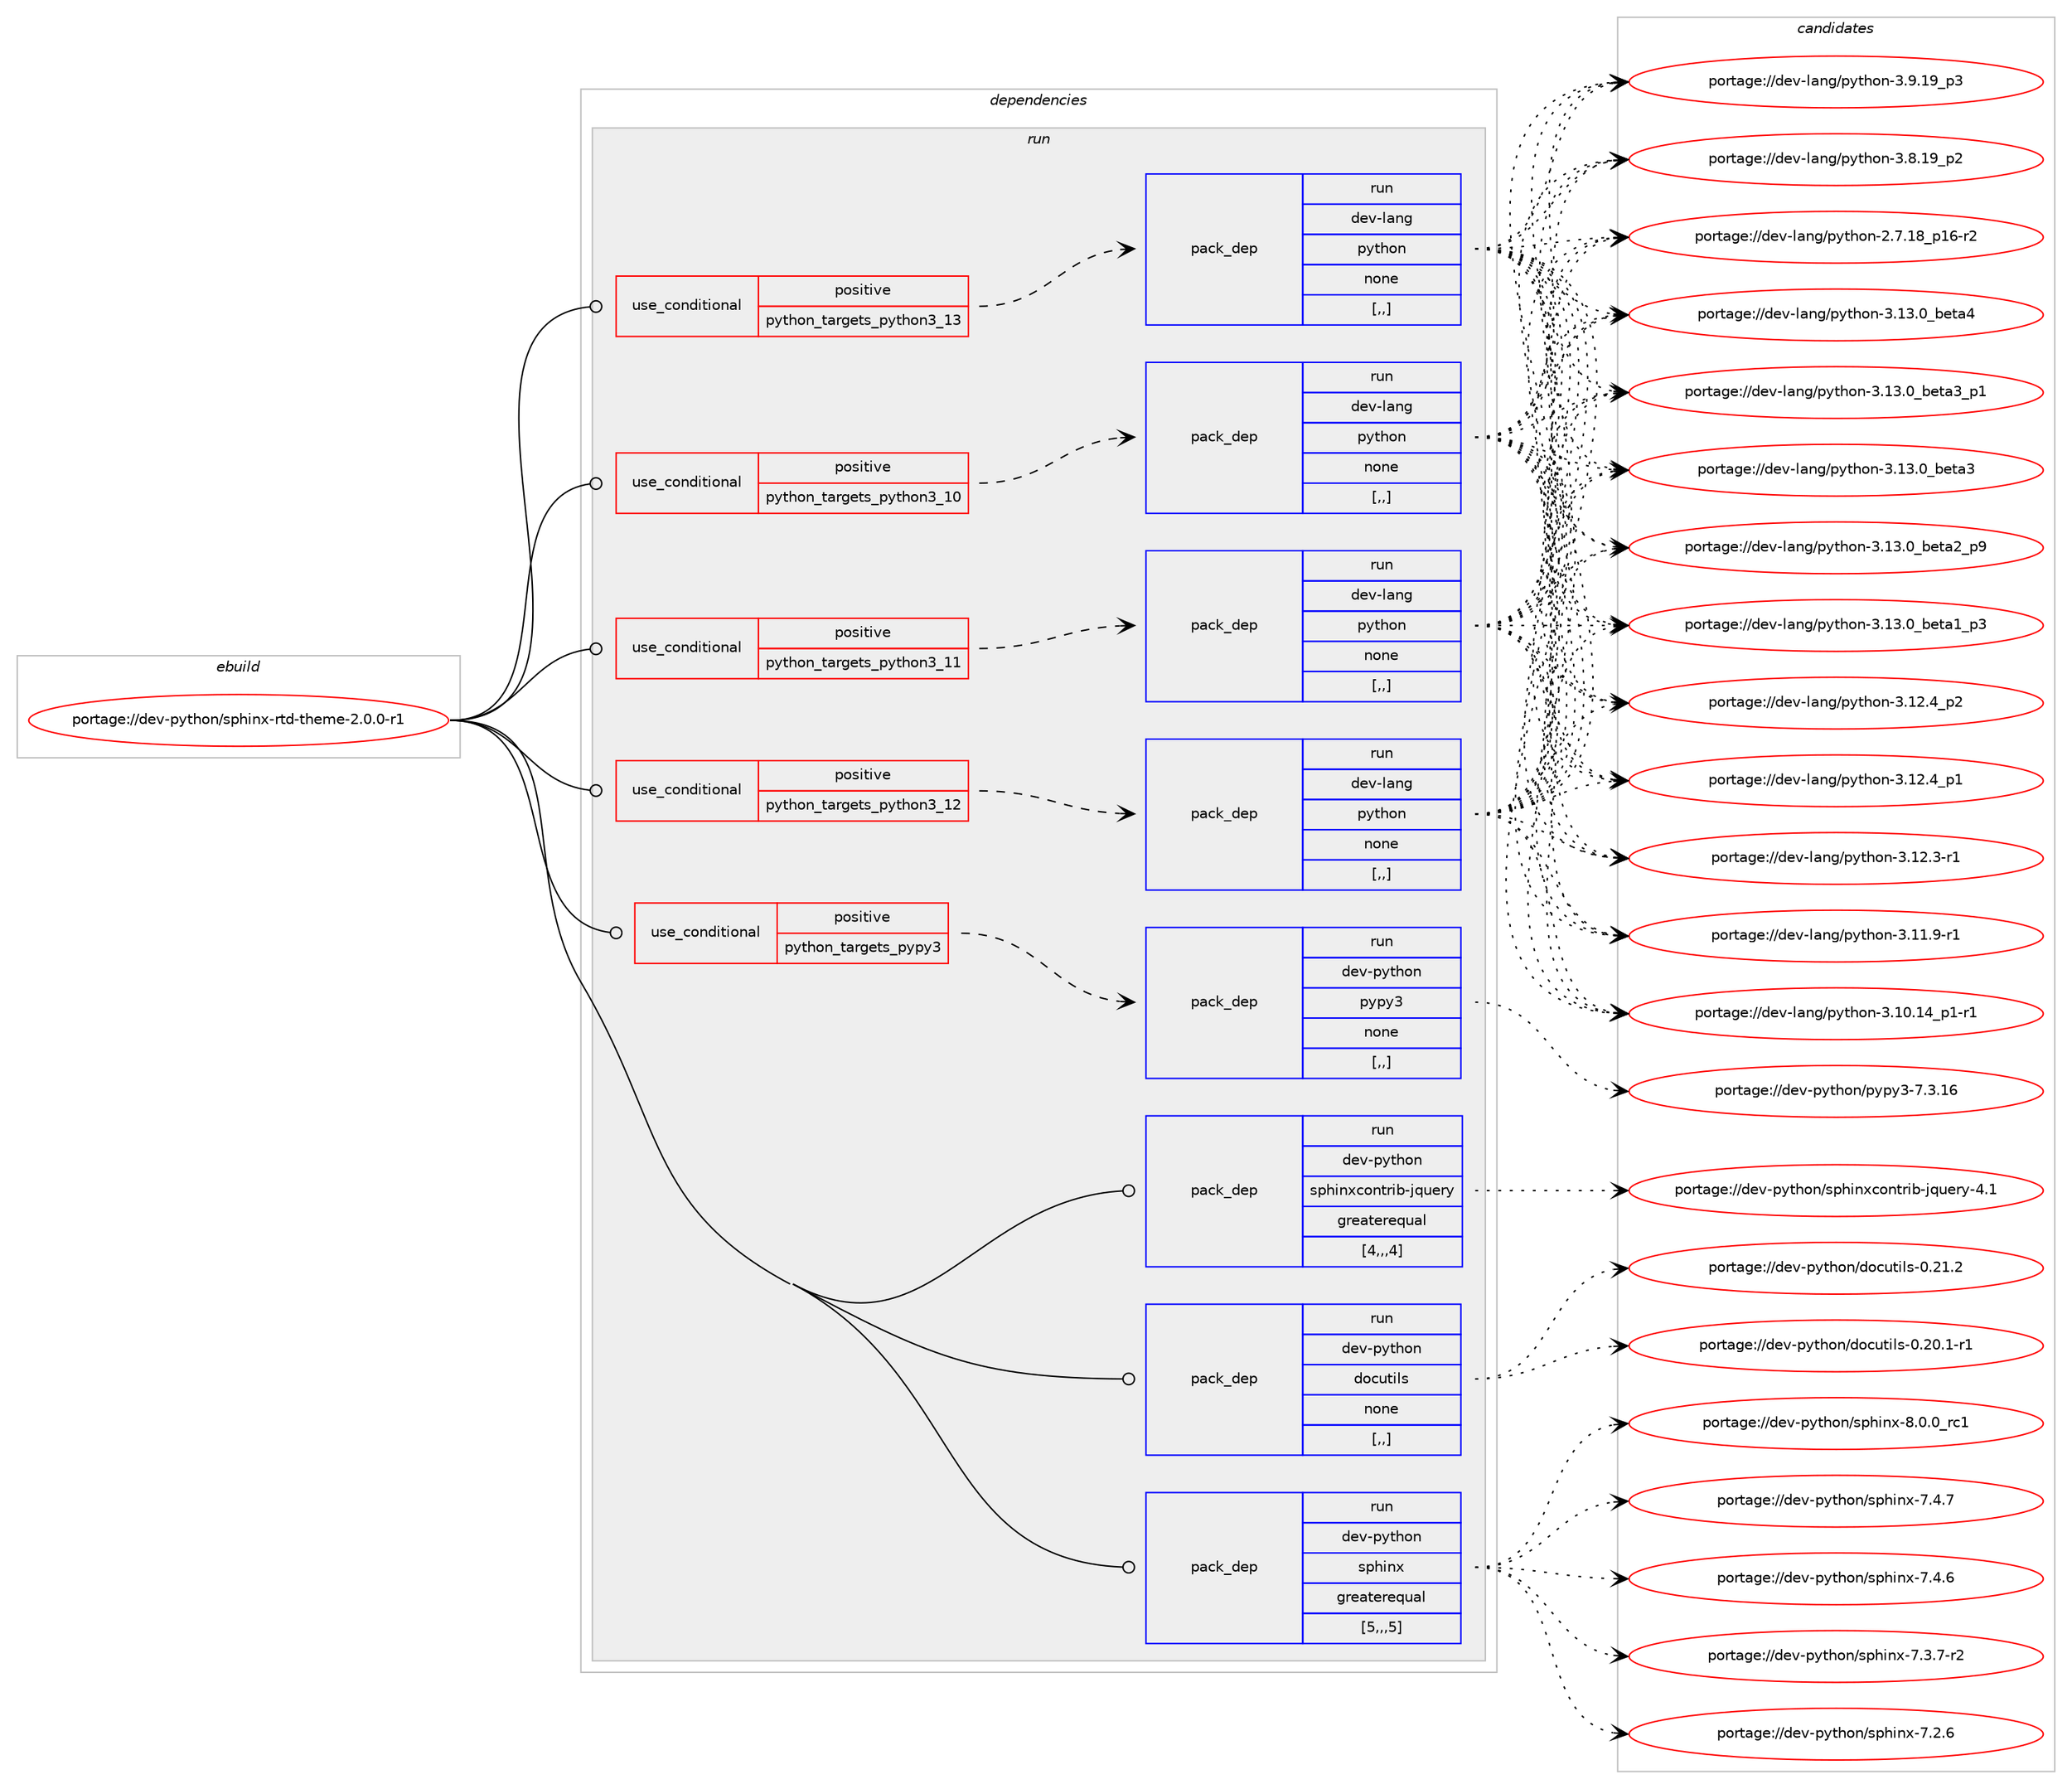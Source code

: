 digraph prolog {

# *************
# Graph options
# *************

newrank=true;
concentrate=true;
compound=true;
graph [rankdir=LR,fontname=Helvetica,fontsize=10,ranksep=1.5];#, ranksep=2.5, nodesep=0.2];
edge  [arrowhead=vee];
node  [fontname=Helvetica,fontsize=10];

# **********
# The ebuild
# **********

subgraph cluster_leftcol {
color=gray;
label=<<i>ebuild</i>>;
id [label="portage://dev-python/sphinx-rtd-theme-2.0.0-r1", color=red, width=4, href="../dev-python/sphinx-rtd-theme-2.0.0-r1.svg"];
}

# ****************
# The dependencies
# ****************

subgraph cluster_midcol {
color=gray;
label=<<i>dependencies</i>>;
subgraph cluster_compile {
fillcolor="#eeeeee";
style=filled;
label=<<i>compile</i>>;
}
subgraph cluster_compileandrun {
fillcolor="#eeeeee";
style=filled;
label=<<i>compile and run</i>>;
}
subgraph cluster_run {
fillcolor="#eeeeee";
style=filled;
label=<<i>run</i>>;
subgraph cond39916 {
dependency164322 [label=<<TABLE BORDER="0" CELLBORDER="1" CELLSPACING="0" CELLPADDING="4"><TR><TD ROWSPAN="3" CELLPADDING="10">use_conditional</TD></TR><TR><TD>positive</TD></TR><TR><TD>python_targets_pypy3</TD></TR></TABLE>>, shape=none, color=red];
subgraph pack123133 {
dependency164323 [label=<<TABLE BORDER="0" CELLBORDER="1" CELLSPACING="0" CELLPADDING="4" WIDTH="220"><TR><TD ROWSPAN="6" CELLPADDING="30">pack_dep</TD></TR><TR><TD WIDTH="110">run</TD></TR><TR><TD>dev-python</TD></TR><TR><TD>pypy3</TD></TR><TR><TD>none</TD></TR><TR><TD>[,,]</TD></TR></TABLE>>, shape=none, color=blue];
}
dependency164322:e -> dependency164323:w [weight=20,style="dashed",arrowhead="vee"];
}
id:e -> dependency164322:w [weight=20,style="solid",arrowhead="odot"];
subgraph cond39917 {
dependency164324 [label=<<TABLE BORDER="0" CELLBORDER="1" CELLSPACING="0" CELLPADDING="4"><TR><TD ROWSPAN="3" CELLPADDING="10">use_conditional</TD></TR><TR><TD>positive</TD></TR><TR><TD>python_targets_python3_10</TD></TR></TABLE>>, shape=none, color=red];
subgraph pack123134 {
dependency164325 [label=<<TABLE BORDER="0" CELLBORDER="1" CELLSPACING="0" CELLPADDING="4" WIDTH="220"><TR><TD ROWSPAN="6" CELLPADDING="30">pack_dep</TD></TR><TR><TD WIDTH="110">run</TD></TR><TR><TD>dev-lang</TD></TR><TR><TD>python</TD></TR><TR><TD>none</TD></TR><TR><TD>[,,]</TD></TR></TABLE>>, shape=none, color=blue];
}
dependency164324:e -> dependency164325:w [weight=20,style="dashed",arrowhead="vee"];
}
id:e -> dependency164324:w [weight=20,style="solid",arrowhead="odot"];
subgraph cond39918 {
dependency164326 [label=<<TABLE BORDER="0" CELLBORDER="1" CELLSPACING="0" CELLPADDING="4"><TR><TD ROWSPAN="3" CELLPADDING="10">use_conditional</TD></TR><TR><TD>positive</TD></TR><TR><TD>python_targets_python3_11</TD></TR></TABLE>>, shape=none, color=red];
subgraph pack123135 {
dependency164327 [label=<<TABLE BORDER="0" CELLBORDER="1" CELLSPACING="0" CELLPADDING="4" WIDTH="220"><TR><TD ROWSPAN="6" CELLPADDING="30">pack_dep</TD></TR><TR><TD WIDTH="110">run</TD></TR><TR><TD>dev-lang</TD></TR><TR><TD>python</TD></TR><TR><TD>none</TD></TR><TR><TD>[,,]</TD></TR></TABLE>>, shape=none, color=blue];
}
dependency164326:e -> dependency164327:w [weight=20,style="dashed",arrowhead="vee"];
}
id:e -> dependency164326:w [weight=20,style="solid",arrowhead="odot"];
subgraph cond39919 {
dependency164328 [label=<<TABLE BORDER="0" CELLBORDER="1" CELLSPACING="0" CELLPADDING="4"><TR><TD ROWSPAN="3" CELLPADDING="10">use_conditional</TD></TR><TR><TD>positive</TD></TR><TR><TD>python_targets_python3_12</TD></TR></TABLE>>, shape=none, color=red];
subgraph pack123136 {
dependency164329 [label=<<TABLE BORDER="0" CELLBORDER="1" CELLSPACING="0" CELLPADDING="4" WIDTH="220"><TR><TD ROWSPAN="6" CELLPADDING="30">pack_dep</TD></TR><TR><TD WIDTH="110">run</TD></TR><TR><TD>dev-lang</TD></TR><TR><TD>python</TD></TR><TR><TD>none</TD></TR><TR><TD>[,,]</TD></TR></TABLE>>, shape=none, color=blue];
}
dependency164328:e -> dependency164329:w [weight=20,style="dashed",arrowhead="vee"];
}
id:e -> dependency164328:w [weight=20,style="solid",arrowhead="odot"];
subgraph cond39920 {
dependency164330 [label=<<TABLE BORDER="0" CELLBORDER="1" CELLSPACING="0" CELLPADDING="4"><TR><TD ROWSPAN="3" CELLPADDING="10">use_conditional</TD></TR><TR><TD>positive</TD></TR><TR><TD>python_targets_python3_13</TD></TR></TABLE>>, shape=none, color=red];
subgraph pack123137 {
dependency164331 [label=<<TABLE BORDER="0" CELLBORDER="1" CELLSPACING="0" CELLPADDING="4" WIDTH="220"><TR><TD ROWSPAN="6" CELLPADDING="30">pack_dep</TD></TR><TR><TD WIDTH="110">run</TD></TR><TR><TD>dev-lang</TD></TR><TR><TD>python</TD></TR><TR><TD>none</TD></TR><TR><TD>[,,]</TD></TR></TABLE>>, shape=none, color=blue];
}
dependency164330:e -> dependency164331:w [weight=20,style="dashed",arrowhead="vee"];
}
id:e -> dependency164330:w [weight=20,style="solid",arrowhead="odot"];
subgraph pack123138 {
dependency164332 [label=<<TABLE BORDER="0" CELLBORDER="1" CELLSPACING="0" CELLPADDING="4" WIDTH="220"><TR><TD ROWSPAN="6" CELLPADDING="30">pack_dep</TD></TR><TR><TD WIDTH="110">run</TD></TR><TR><TD>dev-python</TD></TR><TR><TD>docutils</TD></TR><TR><TD>none</TD></TR><TR><TD>[,,]</TD></TR></TABLE>>, shape=none, color=blue];
}
id:e -> dependency164332:w [weight=20,style="solid",arrowhead="odot"];
subgraph pack123139 {
dependency164333 [label=<<TABLE BORDER="0" CELLBORDER="1" CELLSPACING="0" CELLPADDING="4" WIDTH="220"><TR><TD ROWSPAN="6" CELLPADDING="30">pack_dep</TD></TR><TR><TD WIDTH="110">run</TD></TR><TR><TD>dev-python</TD></TR><TR><TD>sphinx</TD></TR><TR><TD>greaterequal</TD></TR><TR><TD>[5,,,5]</TD></TR></TABLE>>, shape=none, color=blue];
}
id:e -> dependency164333:w [weight=20,style="solid",arrowhead="odot"];
subgraph pack123140 {
dependency164334 [label=<<TABLE BORDER="0" CELLBORDER="1" CELLSPACING="0" CELLPADDING="4" WIDTH="220"><TR><TD ROWSPAN="6" CELLPADDING="30">pack_dep</TD></TR><TR><TD WIDTH="110">run</TD></TR><TR><TD>dev-python</TD></TR><TR><TD>sphinxcontrib-jquery</TD></TR><TR><TD>greaterequal</TD></TR><TR><TD>[4,,,4]</TD></TR></TABLE>>, shape=none, color=blue];
}
id:e -> dependency164334:w [weight=20,style="solid",arrowhead="odot"];
}
}

# **************
# The candidates
# **************

subgraph cluster_choices {
rank=same;
color=gray;
label=<<i>candidates</i>>;

subgraph choice123133 {
color=black;
nodesep=1;
choice10010111845112121116104111110471121211121215145554651464954 [label="portage://dev-python/pypy3-7.3.16", color=red, width=4,href="../dev-python/pypy3-7.3.16.svg"];
dependency164323:e -> choice10010111845112121116104111110471121211121215145554651464954:w [style=dotted,weight="100"];
}
subgraph choice123134 {
color=black;
nodesep=1;
choice1001011184510897110103471121211161041111104551464951464895981011169752 [label="portage://dev-lang/python-3.13.0_beta4", color=red, width=4,href="../dev-lang/python-3.13.0_beta4.svg"];
choice10010111845108971101034711212111610411111045514649514648959810111697519511249 [label="portage://dev-lang/python-3.13.0_beta3_p1", color=red, width=4,href="../dev-lang/python-3.13.0_beta3_p1.svg"];
choice1001011184510897110103471121211161041111104551464951464895981011169751 [label="portage://dev-lang/python-3.13.0_beta3", color=red, width=4,href="../dev-lang/python-3.13.0_beta3.svg"];
choice10010111845108971101034711212111610411111045514649514648959810111697509511257 [label="portage://dev-lang/python-3.13.0_beta2_p9", color=red, width=4,href="../dev-lang/python-3.13.0_beta2_p9.svg"];
choice10010111845108971101034711212111610411111045514649514648959810111697499511251 [label="portage://dev-lang/python-3.13.0_beta1_p3", color=red, width=4,href="../dev-lang/python-3.13.0_beta1_p3.svg"];
choice100101118451089711010347112121116104111110455146495046529511250 [label="portage://dev-lang/python-3.12.4_p2", color=red, width=4,href="../dev-lang/python-3.12.4_p2.svg"];
choice100101118451089711010347112121116104111110455146495046529511249 [label="portage://dev-lang/python-3.12.4_p1", color=red, width=4,href="../dev-lang/python-3.12.4_p1.svg"];
choice100101118451089711010347112121116104111110455146495046514511449 [label="portage://dev-lang/python-3.12.3-r1", color=red, width=4,href="../dev-lang/python-3.12.3-r1.svg"];
choice100101118451089711010347112121116104111110455146494946574511449 [label="portage://dev-lang/python-3.11.9-r1", color=red, width=4,href="../dev-lang/python-3.11.9-r1.svg"];
choice100101118451089711010347112121116104111110455146494846495295112494511449 [label="portage://dev-lang/python-3.10.14_p1-r1", color=red, width=4,href="../dev-lang/python-3.10.14_p1-r1.svg"];
choice100101118451089711010347112121116104111110455146574649579511251 [label="portage://dev-lang/python-3.9.19_p3", color=red, width=4,href="../dev-lang/python-3.9.19_p3.svg"];
choice100101118451089711010347112121116104111110455146564649579511250 [label="portage://dev-lang/python-3.8.19_p2", color=red, width=4,href="../dev-lang/python-3.8.19_p2.svg"];
choice100101118451089711010347112121116104111110455046554649569511249544511450 [label="portage://dev-lang/python-2.7.18_p16-r2", color=red, width=4,href="../dev-lang/python-2.7.18_p16-r2.svg"];
dependency164325:e -> choice1001011184510897110103471121211161041111104551464951464895981011169752:w [style=dotted,weight="100"];
dependency164325:e -> choice10010111845108971101034711212111610411111045514649514648959810111697519511249:w [style=dotted,weight="100"];
dependency164325:e -> choice1001011184510897110103471121211161041111104551464951464895981011169751:w [style=dotted,weight="100"];
dependency164325:e -> choice10010111845108971101034711212111610411111045514649514648959810111697509511257:w [style=dotted,weight="100"];
dependency164325:e -> choice10010111845108971101034711212111610411111045514649514648959810111697499511251:w [style=dotted,weight="100"];
dependency164325:e -> choice100101118451089711010347112121116104111110455146495046529511250:w [style=dotted,weight="100"];
dependency164325:e -> choice100101118451089711010347112121116104111110455146495046529511249:w [style=dotted,weight="100"];
dependency164325:e -> choice100101118451089711010347112121116104111110455146495046514511449:w [style=dotted,weight="100"];
dependency164325:e -> choice100101118451089711010347112121116104111110455146494946574511449:w [style=dotted,weight="100"];
dependency164325:e -> choice100101118451089711010347112121116104111110455146494846495295112494511449:w [style=dotted,weight="100"];
dependency164325:e -> choice100101118451089711010347112121116104111110455146574649579511251:w [style=dotted,weight="100"];
dependency164325:e -> choice100101118451089711010347112121116104111110455146564649579511250:w [style=dotted,weight="100"];
dependency164325:e -> choice100101118451089711010347112121116104111110455046554649569511249544511450:w [style=dotted,weight="100"];
}
subgraph choice123135 {
color=black;
nodesep=1;
choice1001011184510897110103471121211161041111104551464951464895981011169752 [label="portage://dev-lang/python-3.13.0_beta4", color=red, width=4,href="../dev-lang/python-3.13.0_beta4.svg"];
choice10010111845108971101034711212111610411111045514649514648959810111697519511249 [label="portage://dev-lang/python-3.13.0_beta3_p1", color=red, width=4,href="../dev-lang/python-3.13.0_beta3_p1.svg"];
choice1001011184510897110103471121211161041111104551464951464895981011169751 [label="portage://dev-lang/python-3.13.0_beta3", color=red, width=4,href="../dev-lang/python-3.13.0_beta3.svg"];
choice10010111845108971101034711212111610411111045514649514648959810111697509511257 [label="portage://dev-lang/python-3.13.0_beta2_p9", color=red, width=4,href="../dev-lang/python-3.13.0_beta2_p9.svg"];
choice10010111845108971101034711212111610411111045514649514648959810111697499511251 [label="portage://dev-lang/python-3.13.0_beta1_p3", color=red, width=4,href="../dev-lang/python-3.13.0_beta1_p3.svg"];
choice100101118451089711010347112121116104111110455146495046529511250 [label="portage://dev-lang/python-3.12.4_p2", color=red, width=4,href="../dev-lang/python-3.12.4_p2.svg"];
choice100101118451089711010347112121116104111110455146495046529511249 [label="portage://dev-lang/python-3.12.4_p1", color=red, width=4,href="../dev-lang/python-3.12.4_p1.svg"];
choice100101118451089711010347112121116104111110455146495046514511449 [label="portage://dev-lang/python-3.12.3-r1", color=red, width=4,href="../dev-lang/python-3.12.3-r1.svg"];
choice100101118451089711010347112121116104111110455146494946574511449 [label="portage://dev-lang/python-3.11.9-r1", color=red, width=4,href="../dev-lang/python-3.11.9-r1.svg"];
choice100101118451089711010347112121116104111110455146494846495295112494511449 [label="portage://dev-lang/python-3.10.14_p1-r1", color=red, width=4,href="../dev-lang/python-3.10.14_p1-r1.svg"];
choice100101118451089711010347112121116104111110455146574649579511251 [label="portage://dev-lang/python-3.9.19_p3", color=red, width=4,href="../dev-lang/python-3.9.19_p3.svg"];
choice100101118451089711010347112121116104111110455146564649579511250 [label="portage://dev-lang/python-3.8.19_p2", color=red, width=4,href="../dev-lang/python-3.8.19_p2.svg"];
choice100101118451089711010347112121116104111110455046554649569511249544511450 [label="portage://dev-lang/python-2.7.18_p16-r2", color=red, width=4,href="../dev-lang/python-2.7.18_p16-r2.svg"];
dependency164327:e -> choice1001011184510897110103471121211161041111104551464951464895981011169752:w [style=dotted,weight="100"];
dependency164327:e -> choice10010111845108971101034711212111610411111045514649514648959810111697519511249:w [style=dotted,weight="100"];
dependency164327:e -> choice1001011184510897110103471121211161041111104551464951464895981011169751:w [style=dotted,weight="100"];
dependency164327:e -> choice10010111845108971101034711212111610411111045514649514648959810111697509511257:w [style=dotted,weight="100"];
dependency164327:e -> choice10010111845108971101034711212111610411111045514649514648959810111697499511251:w [style=dotted,weight="100"];
dependency164327:e -> choice100101118451089711010347112121116104111110455146495046529511250:w [style=dotted,weight="100"];
dependency164327:e -> choice100101118451089711010347112121116104111110455146495046529511249:w [style=dotted,weight="100"];
dependency164327:e -> choice100101118451089711010347112121116104111110455146495046514511449:w [style=dotted,weight="100"];
dependency164327:e -> choice100101118451089711010347112121116104111110455146494946574511449:w [style=dotted,weight="100"];
dependency164327:e -> choice100101118451089711010347112121116104111110455146494846495295112494511449:w [style=dotted,weight="100"];
dependency164327:e -> choice100101118451089711010347112121116104111110455146574649579511251:w [style=dotted,weight="100"];
dependency164327:e -> choice100101118451089711010347112121116104111110455146564649579511250:w [style=dotted,weight="100"];
dependency164327:e -> choice100101118451089711010347112121116104111110455046554649569511249544511450:w [style=dotted,weight="100"];
}
subgraph choice123136 {
color=black;
nodesep=1;
choice1001011184510897110103471121211161041111104551464951464895981011169752 [label="portage://dev-lang/python-3.13.0_beta4", color=red, width=4,href="../dev-lang/python-3.13.0_beta4.svg"];
choice10010111845108971101034711212111610411111045514649514648959810111697519511249 [label="portage://dev-lang/python-3.13.0_beta3_p1", color=red, width=4,href="../dev-lang/python-3.13.0_beta3_p1.svg"];
choice1001011184510897110103471121211161041111104551464951464895981011169751 [label="portage://dev-lang/python-3.13.0_beta3", color=red, width=4,href="../dev-lang/python-3.13.0_beta3.svg"];
choice10010111845108971101034711212111610411111045514649514648959810111697509511257 [label="portage://dev-lang/python-3.13.0_beta2_p9", color=red, width=4,href="../dev-lang/python-3.13.0_beta2_p9.svg"];
choice10010111845108971101034711212111610411111045514649514648959810111697499511251 [label="portage://dev-lang/python-3.13.0_beta1_p3", color=red, width=4,href="../dev-lang/python-3.13.0_beta1_p3.svg"];
choice100101118451089711010347112121116104111110455146495046529511250 [label="portage://dev-lang/python-3.12.4_p2", color=red, width=4,href="../dev-lang/python-3.12.4_p2.svg"];
choice100101118451089711010347112121116104111110455146495046529511249 [label="portage://dev-lang/python-3.12.4_p1", color=red, width=4,href="../dev-lang/python-3.12.4_p1.svg"];
choice100101118451089711010347112121116104111110455146495046514511449 [label="portage://dev-lang/python-3.12.3-r1", color=red, width=4,href="../dev-lang/python-3.12.3-r1.svg"];
choice100101118451089711010347112121116104111110455146494946574511449 [label="portage://dev-lang/python-3.11.9-r1", color=red, width=4,href="../dev-lang/python-3.11.9-r1.svg"];
choice100101118451089711010347112121116104111110455146494846495295112494511449 [label="portage://dev-lang/python-3.10.14_p1-r1", color=red, width=4,href="../dev-lang/python-3.10.14_p1-r1.svg"];
choice100101118451089711010347112121116104111110455146574649579511251 [label="portage://dev-lang/python-3.9.19_p3", color=red, width=4,href="../dev-lang/python-3.9.19_p3.svg"];
choice100101118451089711010347112121116104111110455146564649579511250 [label="portage://dev-lang/python-3.8.19_p2", color=red, width=4,href="../dev-lang/python-3.8.19_p2.svg"];
choice100101118451089711010347112121116104111110455046554649569511249544511450 [label="portage://dev-lang/python-2.7.18_p16-r2", color=red, width=4,href="../dev-lang/python-2.7.18_p16-r2.svg"];
dependency164329:e -> choice1001011184510897110103471121211161041111104551464951464895981011169752:w [style=dotted,weight="100"];
dependency164329:e -> choice10010111845108971101034711212111610411111045514649514648959810111697519511249:w [style=dotted,weight="100"];
dependency164329:e -> choice1001011184510897110103471121211161041111104551464951464895981011169751:w [style=dotted,weight="100"];
dependency164329:e -> choice10010111845108971101034711212111610411111045514649514648959810111697509511257:w [style=dotted,weight="100"];
dependency164329:e -> choice10010111845108971101034711212111610411111045514649514648959810111697499511251:w [style=dotted,weight="100"];
dependency164329:e -> choice100101118451089711010347112121116104111110455146495046529511250:w [style=dotted,weight="100"];
dependency164329:e -> choice100101118451089711010347112121116104111110455146495046529511249:w [style=dotted,weight="100"];
dependency164329:e -> choice100101118451089711010347112121116104111110455146495046514511449:w [style=dotted,weight="100"];
dependency164329:e -> choice100101118451089711010347112121116104111110455146494946574511449:w [style=dotted,weight="100"];
dependency164329:e -> choice100101118451089711010347112121116104111110455146494846495295112494511449:w [style=dotted,weight="100"];
dependency164329:e -> choice100101118451089711010347112121116104111110455146574649579511251:w [style=dotted,weight="100"];
dependency164329:e -> choice100101118451089711010347112121116104111110455146564649579511250:w [style=dotted,weight="100"];
dependency164329:e -> choice100101118451089711010347112121116104111110455046554649569511249544511450:w [style=dotted,weight="100"];
}
subgraph choice123137 {
color=black;
nodesep=1;
choice1001011184510897110103471121211161041111104551464951464895981011169752 [label="portage://dev-lang/python-3.13.0_beta4", color=red, width=4,href="../dev-lang/python-3.13.0_beta4.svg"];
choice10010111845108971101034711212111610411111045514649514648959810111697519511249 [label="portage://dev-lang/python-3.13.0_beta3_p1", color=red, width=4,href="../dev-lang/python-3.13.0_beta3_p1.svg"];
choice1001011184510897110103471121211161041111104551464951464895981011169751 [label="portage://dev-lang/python-3.13.0_beta3", color=red, width=4,href="../dev-lang/python-3.13.0_beta3.svg"];
choice10010111845108971101034711212111610411111045514649514648959810111697509511257 [label="portage://dev-lang/python-3.13.0_beta2_p9", color=red, width=4,href="../dev-lang/python-3.13.0_beta2_p9.svg"];
choice10010111845108971101034711212111610411111045514649514648959810111697499511251 [label="portage://dev-lang/python-3.13.0_beta1_p3", color=red, width=4,href="../dev-lang/python-3.13.0_beta1_p3.svg"];
choice100101118451089711010347112121116104111110455146495046529511250 [label="portage://dev-lang/python-3.12.4_p2", color=red, width=4,href="../dev-lang/python-3.12.4_p2.svg"];
choice100101118451089711010347112121116104111110455146495046529511249 [label="portage://dev-lang/python-3.12.4_p1", color=red, width=4,href="../dev-lang/python-3.12.4_p1.svg"];
choice100101118451089711010347112121116104111110455146495046514511449 [label="portage://dev-lang/python-3.12.3-r1", color=red, width=4,href="../dev-lang/python-3.12.3-r1.svg"];
choice100101118451089711010347112121116104111110455146494946574511449 [label="portage://dev-lang/python-3.11.9-r1", color=red, width=4,href="../dev-lang/python-3.11.9-r1.svg"];
choice100101118451089711010347112121116104111110455146494846495295112494511449 [label="portage://dev-lang/python-3.10.14_p1-r1", color=red, width=4,href="../dev-lang/python-3.10.14_p1-r1.svg"];
choice100101118451089711010347112121116104111110455146574649579511251 [label="portage://dev-lang/python-3.9.19_p3", color=red, width=4,href="../dev-lang/python-3.9.19_p3.svg"];
choice100101118451089711010347112121116104111110455146564649579511250 [label="portage://dev-lang/python-3.8.19_p2", color=red, width=4,href="../dev-lang/python-3.8.19_p2.svg"];
choice100101118451089711010347112121116104111110455046554649569511249544511450 [label="portage://dev-lang/python-2.7.18_p16-r2", color=red, width=4,href="../dev-lang/python-2.7.18_p16-r2.svg"];
dependency164331:e -> choice1001011184510897110103471121211161041111104551464951464895981011169752:w [style=dotted,weight="100"];
dependency164331:e -> choice10010111845108971101034711212111610411111045514649514648959810111697519511249:w [style=dotted,weight="100"];
dependency164331:e -> choice1001011184510897110103471121211161041111104551464951464895981011169751:w [style=dotted,weight="100"];
dependency164331:e -> choice10010111845108971101034711212111610411111045514649514648959810111697509511257:w [style=dotted,weight="100"];
dependency164331:e -> choice10010111845108971101034711212111610411111045514649514648959810111697499511251:w [style=dotted,weight="100"];
dependency164331:e -> choice100101118451089711010347112121116104111110455146495046529511250:w [style=dotted,weight="100"];
dependency164331:e -> choice100101118451089711010347112121116104111110455146495046529511249:w [style=dotted,weight="100"];
dependency164331:e -> choice100101118451089711010347112121116104111110455146495046514511449:w [style=dotted,weight="100"];
dependency164331:e -> choice100101118451089711010347112121116104111110455146494946574511449:w [style=dotted,weight="100"];
dependency164331:e -> choice100101118451089711010347112121116104111110455146494846495295112494511449:w [style=dotted,weight="100"];
dependency164331:e -> choice100101118451089711010347112121116104111110455146574649579511251:w [style=dotted,weight="100"];
dependency164331:e -> choice100101118451089711010347112121116104111110455146564649579511250:w [style=dotted,weight="100"];
dependency164331:e -> choice100101118451089711010347112121116104111110455046554649569511249544511450:w [style=dotted,weight="100"];
}
subgraph choice123138 {
color=black;
nodesep=1;
choice10010111845112121116104111110471001119911711610510811545484650494650 [label="portage://dev-python/docutils-0.21.2", color=red, width=4,href="../dev-python/docutils-0.21.2.svg"];
choice100101118451121211161041111104710011199117116105108115454846504846494511449 [label="portage://dev-python/docutils-0.20.1-r1", color=red, width=4,href="../dev-python/docutils-0.20.1-r1.svg"];
dependency164332:e -> choice10010111845112121116104111110471001119911711610510811545484650494650:w [style=dotted,weight="100"];
dependency164332:e -> choice100101118451121211161041111104710011199117116105108115454846504846494511449:w [style=dotted,weight="100"];
}
subgraph choice123139 {
color=black;
nodesep=1;
choice1001011184511212111610411111047115112104105110120455646484648951149949 [label="portage://dev-python/sphinx-8.0.0_rc1", color=red, width=4,href="../dev-python/sphinx-8.0.0_rc1.svg"];
choice1001011184511212111610411111047115112104105110120455546524655 [label="portage://dev-python/sphinx-7.4.7", color=red, width=4,href="../dev-python/sphinx-7.4.7.svg"];
choice1001011184511212111610411111047115112104105110120455546524654 [label="portage://dev-python/sphinx-7.4.6", color=red, width=4,href="../dev-python/sphinx-7.4.6.svg"];
choice10010111845112121116104111110471151121041051101204555465146554511450 [label="portage://dev-python/sphinx-7.3.7-r2", color=red, width=4,href="../dev-python/sphinx-7.3.7-r2.svg"];
choice1001011184511212111610411111047115112104105110120455546504654 [label="portage://dev-python/sphinx-7.2.6", color=red, width=4,href="../dev-python/sphinx-7.2.6.svg"];
dependency164333:e -> choice1001011184511212111610411111047115112104105110120455646484648951149949:w [style=dotted,weight="100"];
dependency164333:e -> choice1001011184511212111610411111047115112104105110120455546524655:w [style=dotted,weight="100"];
dependency164333:e -> choice1001011184511212111610411111047115112104105110120455546524654:w [style=dotted,weight="100"];
dependency164333:e -> choice10010111845112121116104111110471151121041051101204555465146554511450:w [style=dotted,weight="100"];
dependency164333:e -> choice1001011184511212111610411111047115112104105110120455546504654:w [style=dotted,weight="100"];
}
subgraph choice123140 {
color=black;
nodesep=1;
choice100101118451121211161041111104711511210410511012099111110116114105984510611311710111412145524649 [label="portage://dev-python/sphinxcontrib-jquery-4.1", color=red, width=4,href="../dev-python/sphinxcontrib-jquery-4.1.svg"];
dependency164334:e -> choice100101118451121211161041111104711511210410511012099111110116114105984510611311710111412145524649:w [style=dotted,weight="100"];
}
}

}
